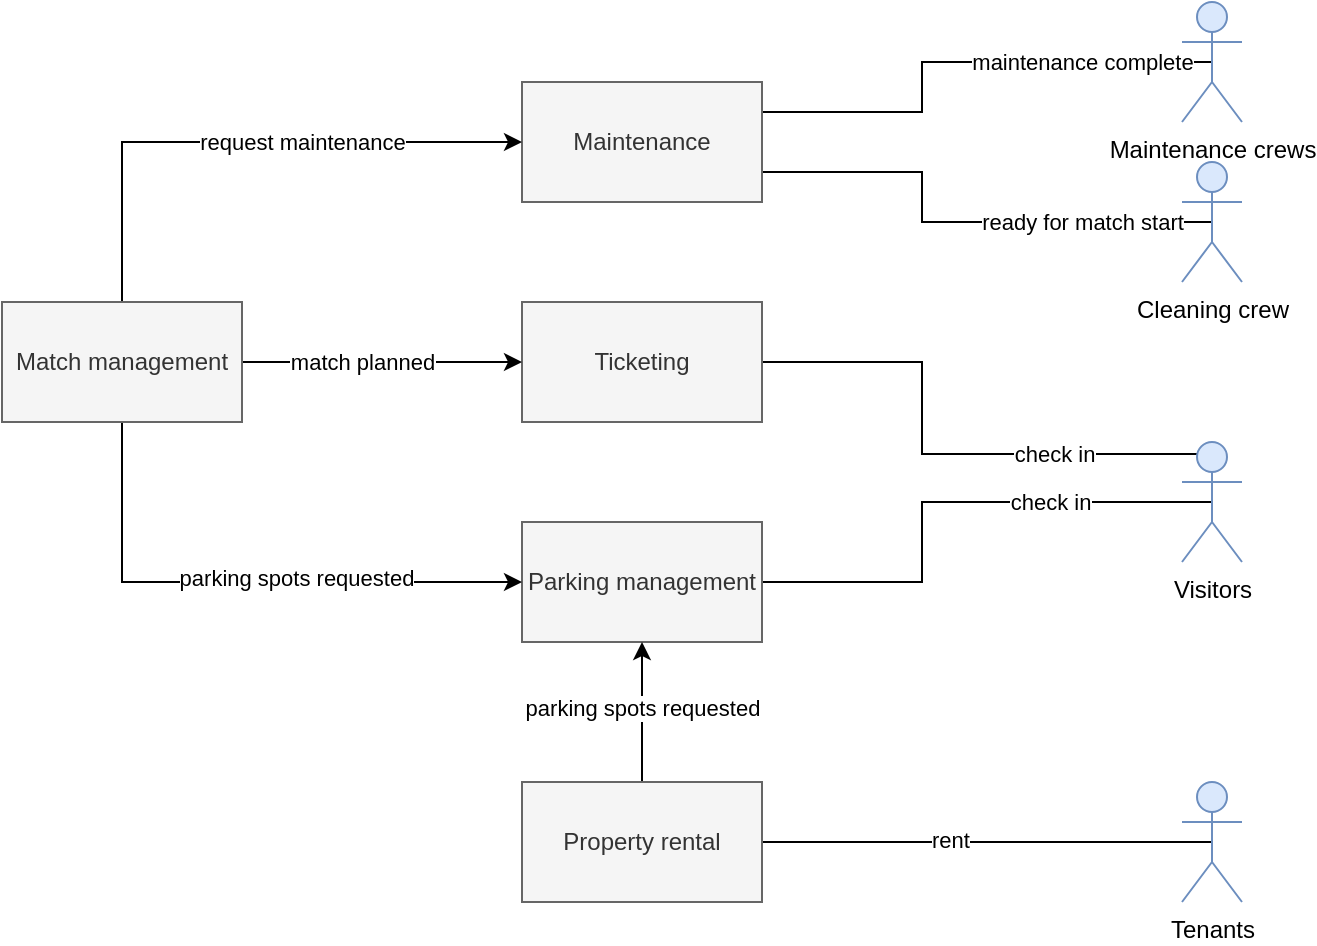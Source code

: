 <mxfile version="20.4.1" type="device"><diagram id="7vdR67izMV4KRyRr33on" name="Page-1"><mxGraphModel dx="946" dy="501" grid="1" gridSize="10" guides="1" tooltips="1" connect="1" arrows="1" fold="1" page="1" pageScale="1" pageWidth="827" pageHeight="1169" math="0" shadow="0"><root><mxCell id="0"/><mxCell id="1" parent="0"/><mxCell id="eaqYMlgLgRNQL0UhkFOH-26" style="edgeStyle=orthogonalEdgeStyle;rounded=0;orthogonalLoop=1;jettySize=auto;html=1;exitX=0.25;exitY=0.1;exitDx=0;exitDy=0;exitPerimeter=0;entryX=1;entryY=0.5;entryDx=0;entryDy=0;endArrow=none;endFill=0;" edge="1" parent="1" source="eaqYMlgLgRNQL0UhkFOH-1" target="eaqYMlgLgRNQL0UhkFOH-8"><mxGeometry relative="1" as="geometry"><Array as="points"><mxPoint x="480" y="326"/><mxPoint x="480" y="280"/></Array></mxGeometry></mxCell><mxCell id="eaqYMlgLgRNQL0UhkFOH-37" value="check in" style="edgeLabel;html=1;align=center;verticalAlign=middle;resizable=0;points=[];" vertex="1" connectable="0" parent="eaqYMlgLgRNQL0UhkFOH-26"><mxGeometry x="-0.45" relative="1" as="geometry"><mxPoint x="1" as="offset"/></mxGeometry></mxCell><mxCell id="eaqYMlgLgRNQL0UhkFOH-27" style="edgeStyle=orthogonalEdgeStyle;rounded=0;orthogonalLoop=1;jettySize=auto;html=1;exitX=0.5;exitY=0.5;exitDx=0;exitDy=0;exitPerimeter=0;entryX=1;entryY=0.5;entryDx=0;entryDy=0;endArrow=none;endFill=0;" edge="1" parent="1" source="eaqYMlgLgRNQL0UhkFOH-1" target="eaqYMlgLgRNQL0UhkFOH-5"><mxGeometry relative="1" as="geometry"><Array as="points"><mxPoint x="480" y="350"/><mxPoint x="480" y="390"/></Array></mxGeometry></mxCell><mxCell id="eaqYMlgLgRNQL0UhkFOH-38" value="check in" style="edgeLabel;html=1;align=center;verticalAlign=middle;resizable=0;points=[];" vertex="1" connectable="0" parent="eaqYMlgLgRNQL0UhkFOH-27"><mxGeometry x="-0.389" y="-1" relative="1" as="geometry"><mxPoint y="1" as="offset"/></mxGeometry></mxCell><mxCell id="eaqYMlgLgRNQL0UhkFOH-1" value="Visitors" style="shape=umlActor;verticalLabelPosition=bottom;verticalAlign=top;html=1;outlineConnect=0;fillColor=#dae8fc;strokeColor=#6c8ebf;" vertex="1" parent="1"><mxGeometry x="610" y="320" width="30" height="60" as="geometry"/></mxCell><mxCell id="eaqYMlgLgRNQL0UhkFOH-16" style="edgeStyle=orthogonalEdgeStyle;rounded=0;orthogonalLoop=1;jettySize=auto;html=1;exitX=0.5;exitY=0.5;exitDx=0;exitDy=0;exitPerimeter=0;entryX=1;entryY=0.75;entryDx=0;entryDy=0;endArrow=none;endFill=0;" edge="1" parent="1" source="eaqYMlgLgRNQL0UhkFOH-2" target="eaqYMlgLgRNQL0UhkFOH-9"><mxGeometry relative="1" as="geometry"><Array as="points"><mxPoint x="480" y="210"/><mxPoint x="480" y="185"/></Array></mxGeometry></mxCell><mxCell id="eaqYMlgLgRNQL0UhkFOH-35" value="ready for match start" style="edgeLabel;html=1;align=center;verticalAlign=middle;resizable=0;points=[];" vertex="1" connectable="0" parent="eaqYMlgLgRNQL0UhkFOH-16"><mxGeometry x="-0.248" y="-2" relative="1" as="geometry"><mxPoint x="29" y="2" as="offset"/></mxGeometry></mxCell><mxCell id="eaqYMlgLgRNQL0UhkFOH-2" value="Cleaning crew" style="shape=umlActor;verticalLabelPosition=bottom;verticalAlign=top;html=1;outlineConnect=0;fillColor=#dae8fc;strokeColor=#6c8ebf;" vertex="1" parent="1"><mxGeometry x="610" y="180" width="30" height="60" as="geometry"/></mxCell><mxCell id="eaqYMlgLgRNQL0UhkFOH-19" style="edgeStyle=orthogonalEdgeStyle;rounded=0;orthogonalLoop=1;jettySize=auto;html=1;exitX=0.5;exitY=0.5;exitDx=0;exitDy=0;exitPerimeter=0;entryX=1;entryY=0.25;entryDx=0;entryDy=0;endArrow=none;endFill=0;" edge="1" parent="1" source="eaqYMlgLgRNQL0UhkFOH-3" target="eaqYMlgLgRNQL0UhkFOH-9"><mxGeometry relative="1" as="geometry"><Array as="points"><mxPoint x="480" y="130"/><mxPoint x="480" y="155"/></Array></mxGeometry></mxCell><mxCell id="eaqYMlgLgRNQL0UhkFOH-36" value="maintenance complete" style="edgeLabel;html=1;align=center;verticalAlign=middle;resizable=0;points=[];" vertex="1" connectable="0" parent="eaqYMlgLgRNQL0UhkFOH-19"><mxGeometry x="-0.184" y="-1" relative="1" as="geometry"><mxPoint x="37" y="1" as="offset"/></mxGeometry></mxCell><mxCell id="eaqYMlgLgRNQL0UhkFOH-3" value="Maintenance crews" style="shape=umlActor;verticalLabelPosition=bottom;verticalAlign=top;html=1;outlineConnect=0;fillColor=#dae8fc;strokeColor=#6c8ebf;" vertex="1" parent="1"><mxGeometry x="610" y="100" width="30" height="60" as="geometry"/></mxCell><mxCell id="eaqYMlgLgRNQL0UhkFOH-28" style="edgeStyle=orthogonalEdgeStyle;rounded=0;orthogonalLoop=1;jettySize=auto;html=1;exitX=0.5;exitY=0.5;exitDx=0;exitDy=0;exitPerimeter=0;entryX=1;entryY=0.5;entryDx=0;entryDy=0;endArrow=none;endFill=0;" edge="1" parent="1" source="eaqYMlgLgRNQL0UhkFOH-4" target="eaqYMlgLgRNQL0UhkFOH-7"><mxGeometry relative="1" as="geometry"/></mxCell><mxCell id="eaqYMlgLgRNQL0UhkFOH-39" value="rent" style="edgeLabel;html=1;align=center;verticalAlign=middle;resizable=0;points=[];" vertex="1" connectable="0" parent="eaqYMlgLgRNQL0UhkFOH-28"><mxGeometry x="0.164" y="-1" relative="1" as="geometry"><mxPoint as="offset"/></mxGeometry></mxCell><mxCell id="eaqYMlgLgRNQL0UhkFOH-4" value="Tenants" style="shape=umlActor;verticalLabelPosition=bottom;verticalAlign=top;html=1;outlineConnect=0;fillColor=#dae8fc;strokeColor=#6c8ebf;" vertex="1" parent="1"><mxGeometry x="610" y="490" width="30" height="60" as="geometry"/></mxCell><mxCell id="eaqYMlgLgRNQL0UhkFOH-5" value="Parking management" style="rounded=0;whiteSpace=wrap;html=1;fillColor=#f5f5f5;fontColor=#333333;strokeColor=#666666;" vertex="1" parent="1"><mxGeometry x="280" y="360" width="120" height="60" as="geometry"/></mxCell><mxCell id="eaqYMlgLgRNQL0UhkFOH-24" style="edgeStyle=orthogonalEdgeStyle;rounded=0;orthogonalLoop=1;jettySize=auto;html=1;exitX=0.5;exitY=0;exitDx=0;exitDy=0;entryX=0.5;entryY=1;entryDx=0;entryDy=0;endArrow=classic;endFill=1;" edge="1" parent="1" source="eaqYMlgLgRNQL0UhkFOH-7" target="eaqYMlgLgRNQL0UhkFOH-5"><mxGeometry relative="1" as="geometry"/></mxCell><mxCell id="eaqYMlgLgRNQL0UhkFOH-29" value="parking spots requested" style="edgeLabel;html=1;align=center;verticalAlign=middle;resizable=0;points=[];" vertex="1" connectable="0" parent="eaqYMlgLgRNQL0UhkFOH-24"><mxGeometry x="0.067" relative="1" as="geometry"><mxPoint as="offset"/></mxGeometry></mxCell><mxCell id="eaqYMlgLgRNQL0UhkFOH-7" value="Property rental" style="rounded=0;whiteSpace=wrap;html=1;fillColor=#f5f5f5;fontColor=#333333;strokeColor=#666666;" vertex="1" parent="1"><mxGeometry x="280" y="490" width="120" height="60" as="geometry"/></mxCell><mxCell id="eaqYMlgLgRNQL0UhkFOH-8" value="Ticketing" style="rounded=0;whiteSpace=wrap;html=1;fillColor=#f5f5f5;fontColor=#333333;strokeColor=#666666;" vertex="1" parent="1"><mxGeometry x="280" y="250" width="120" height="60" as="geometry"/></mxCell><mxCell id="eaqYMlgLgRNQL0UhkFOH-9" value="Maintenance" style="rounded=0;whiteSpace=wrap;html=1;fillColor=#f5f5f5;fontColor=#333333;strokeColor=#666666;" vertex="1" parent="1"><mxGeometry x="280" y="140" width="120" height="60" as="geometry"/></mxCell><mxCell id="eaqYMlgLgRNQL0UhkFOH-21" style="edgeStyle=orthogonalEdgeStyle;rounded=0;orthogonalLoop=1;jettySize=auto;html=1;exitX=0.5;exitY=0;exitDx=0;exitDy=0;entryX=0;entryY=0.5;entryDx=0;entryDy=0;endArrow=classic;endFill=1;" edge="1" parent="1" source="eaqYMlgLgRNQL0UhkFOH-20" target="eaqYMlgLgRNQL0UhkFOH-9"><mxGeometry relative="1" as="geometry"/></mxCell><mxCell id="eaqYMlgLgRNQL0UhkFOH-40" value="request maintenance" style="edgeLabel;html=1;align=center;verticalAlign=middle;resizable=0;points=[];" vertex="1" connectable="0" parent="eaqYMlgLgRNQL0UhkFOH-21"><mxGeometry x="0.029" y="3" relative="1" as="geometry"><mxPoint x="26" y="3" as="offset"/></mxGeometry></mxCell><mxCell id="eaqYMlgLgRNQL0UhkFOH-22" style="edgeStyle=orthogonalEdgeStyle;rounded=0;orthogonalLoop=1;jettySize=auto;html=1;exitX=1;exitY=0.5;exitDx=0;exitDy=0;entryX=0;entryY=0.5;entryDx=0;entryDy=0;endArrow=classic;endFill=1;" edge="1" parent="1" source="eaqYMlgLgRNQL0UhkFOH-20" target="eaqYMlgLgRNQL0UhkFOH-8"><mxGeometry relative="1" as="geometry"/></mxCell><mxCell id="eaqYMlgLgRNQL0UhkFOH-34" value="match planned" style="edgeLabel;html=1;align=center;verticalAlign=middle;resizable=0;points=[];" vertex="1" connectable="0" parent="eaqYMlgLgRNQL0UhkFOH-22"><mxGeometry x="-0.486" y="2" relative="1" as="geometry"><mxPoint x="24" y="2" as="offset"/></mxGeometry></mxCell><mxCell id="eaqYMlgLgRNQL0UhkFOH-23" style="edgeStyle=orthogonalEdgeStyle;rounded=0;orthogonalLoop=1;jettySize=auto;html=1;exitX=0.5;exitY=1;exitDx=0;exitDy=0;entryX=0;entryY=0.5;entryDx=0;entryDy=0;endArrow=classic;endFill=1;" edge="1" parent="1" source="eaqYMlgLgRNQL0UhkFOH-20" target="eaqYMlgLgRNQL0UhkFOH-5"><mxGeometry relative="1" as="geometry"/></mxCell><mxCell id="eaqYMlgLgRNQL0UhkFOH-30" value="parking spots requested" style="edgeLabel;html=1;align=center;verticalAlign=middle;resizable=0;points=[];" vertex="1" connectable="0" parent="eaqYMlgLgRNQL0UhkFOH-23"><mxGeometry x="0.191" y="2" relative="1" as="geometry"><mxPoint as="offset"/></mxGeometry></mxCell><mxCell id="eaqYMlgLgRNQL0UhkFOH-20" value="Match management" style="rounded=0;whiteSpace=wrap;html=1;fillColor=#f5f5f5;fontColor=#333333;strokeColor=#666666;" vertex="1" parent="1"><mxGeometry x="20" y="250" width="120" height="60" as="geometry"/></mxCell></root></mxGraphModel></diagram></mxfile>
